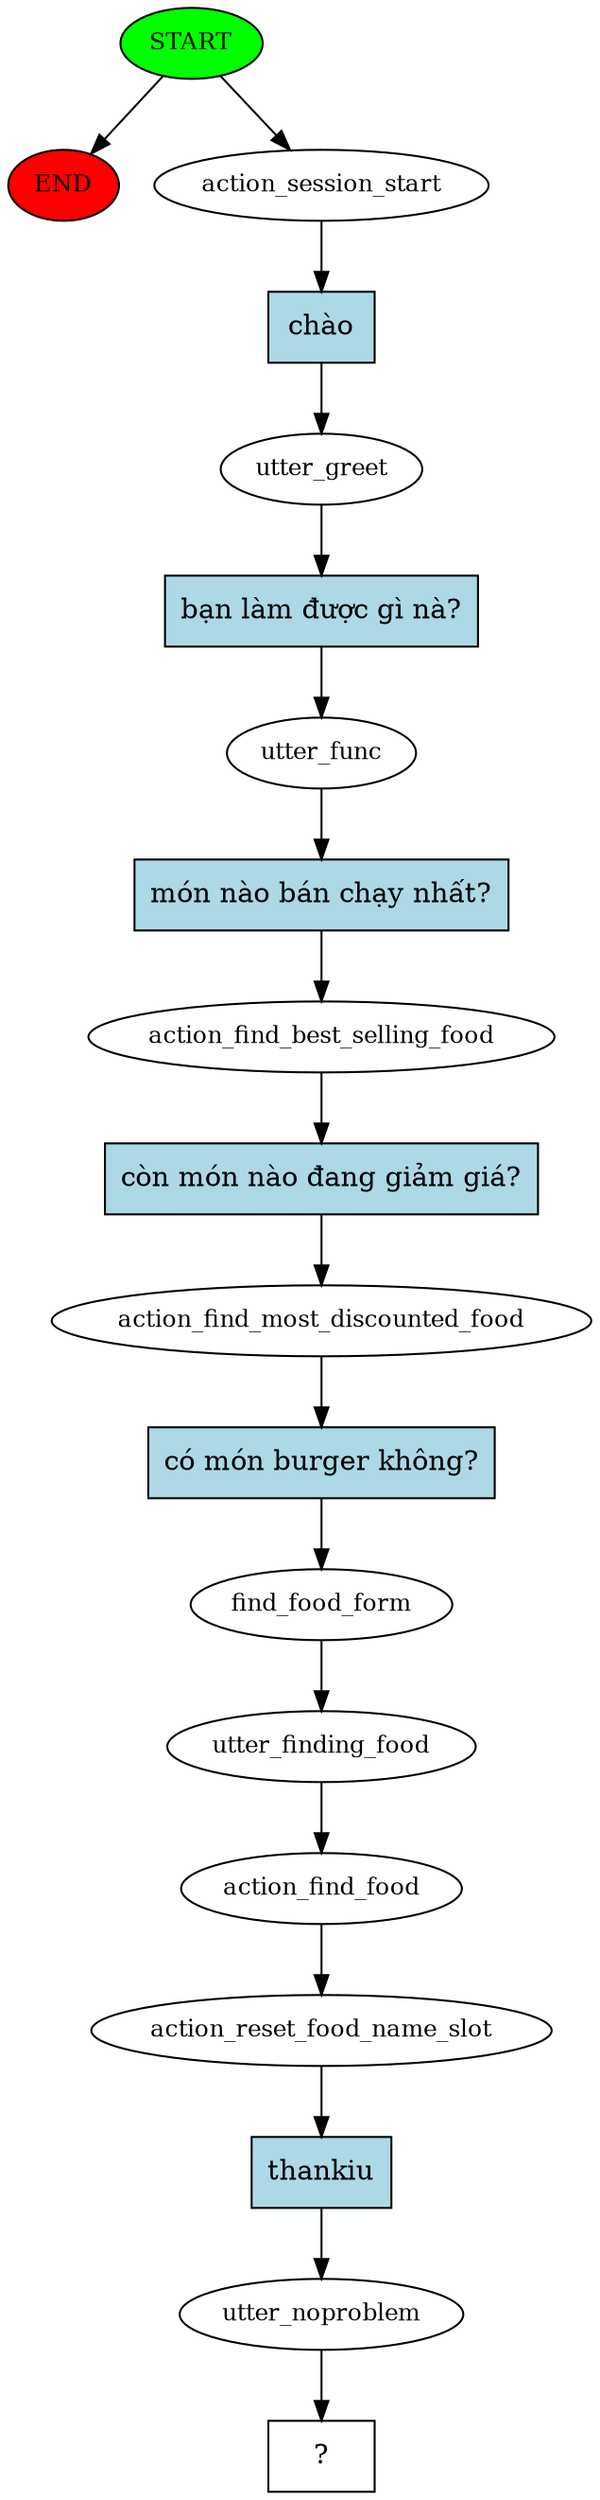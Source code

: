 digraph  {
0 [class="start active", fillcolor=green, fontsize=12, label=START, style=filled];
"-1" [class=end, fillcolor=red, fontsize=12, label=END, style=filled];
1 [class=active, fontsize=12, label=action_session_start];
2 [class=active, fontsize=12, label=utter_greet];
3 [class=active, fontsize=12, label=utter_func];
4 [class=active, fontsize=12, label=action_find_best_selling_food];
5 [class=active, fontsize=12, label=action_find_most_discounted_food];
6 [class=active, fontsize=12, label=find_food_form];
7 [class=active, fontsize=12, label=utter_finding_food];
8 [class=active, fontsize=12, label=action_find_food];
9 [class=active, fontsize=12, label=action_reset_food_name_slot];
10 [class=active, fontsize=12, label=utter_noproblem];
11 [class="intent dashed active", label="  ?  ", shape=rect];
12 [class="intent active", fillcolor=lightblue, label="chào", shape=rect, style=filled];
13 [class="intent active", fillcolor=lightblue, label="bạn làm được gì nà?", shape=rect, style=filled];
14 [class="intent active", fillcolor=lightblue, label="món nào bán chạy nhất?", shape=rect, style=filled];
15 [class="intent active", fillcolor=lightblue, label="còn món nào đang giảm giá?", shape=rect, style=filled];
16 [class="intent active", fillcolor=lightblue, label="có món burger không?", shape=rect, style=filled];
17 [class="intent active", fillcolor=lightblue, label=thankiu, shape=rect, style=filled];
0 -> "-1"  [class="", key=NONE, label=""];
0 -> 1  [class=active, key=NONE, label=""];
1 -> 12  [class=active, key=0];
2 -> 13  [class=active, key=0];
3 -> 14  [class=active, key=0];
4 -> 15  [class=active, key=0];
5 -> 16  [class=active, key=0];
6 -> 7  [class=active, key=NONE, label=""];
7 -> 8  [class=active, key=NONE, label=""];
8 -> 9  [class=active, key=NONE, label=""];
9 -> 17  [class=active, key=0];
10 -> 11  [class=active, key=NONE, label=""];
12 -> 2  [class=active, key=0];
13 -> 3  [class=active, key=0];
14 -> 4  [class=active, key=0];
15 -> 5  [class=active, key=0];
16 -> 6  [class=active, key=0];
17 -> 10  [class=active, key=0];
}
